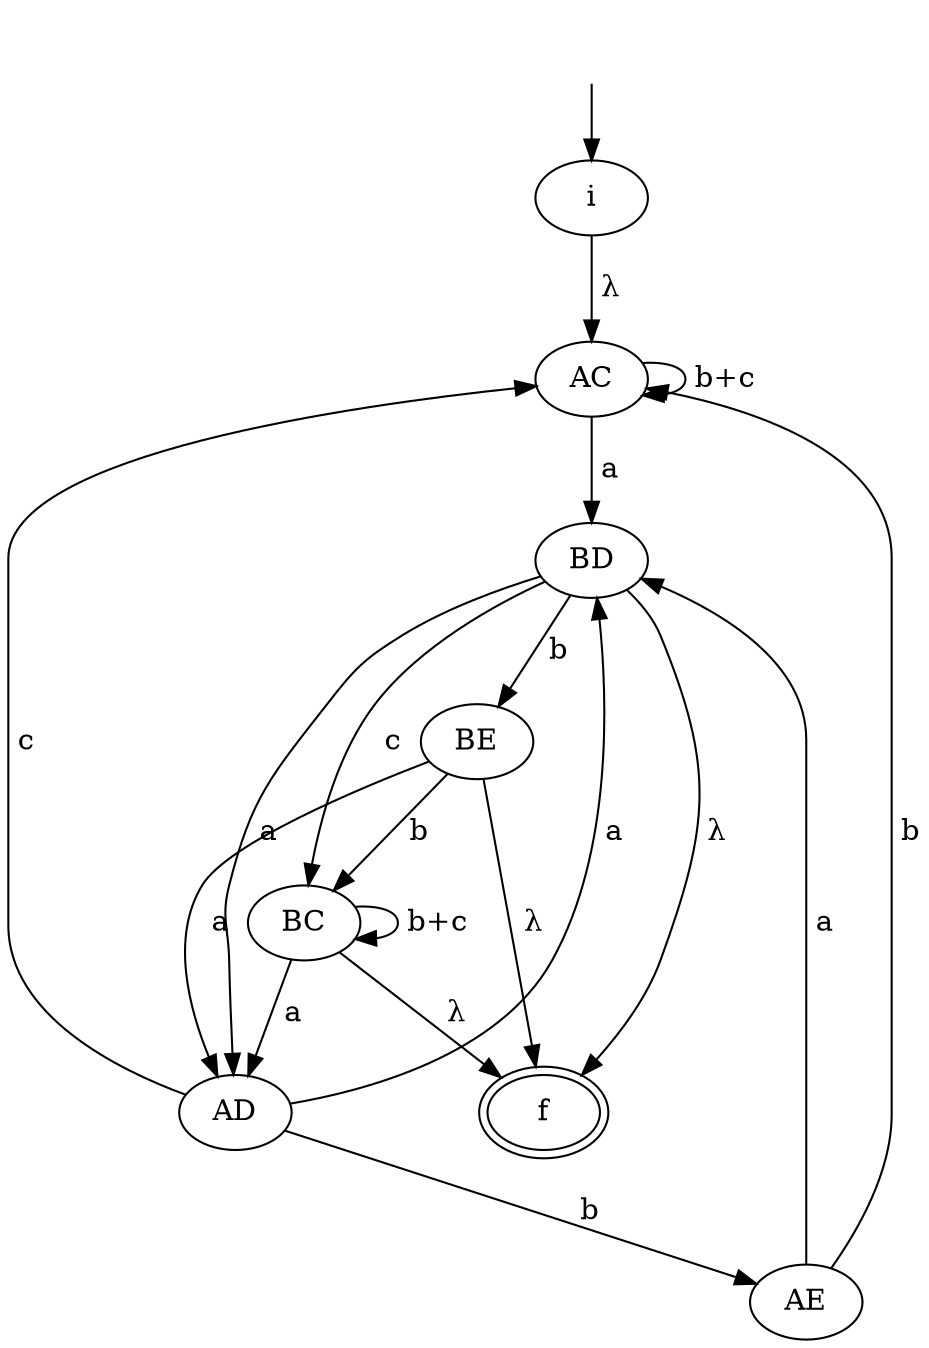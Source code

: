 digraph "AFER" {
    _nil0 [style="invis"]
    _nil0 -> i [label=""]
    i -> AC [label=" λ"]
    AC -> AC [label=" b+c"]
    AC -> BD [label=" a"]
    AD -> AC [label=" c"]
    AD -> AE [label=" b"]
    AD -> BD [label=" a"]
    AE -> AC [label=" b"]
    AE -> BD [label=" a"]
    BC -> AD [label=" a"]
    BC -> BC [label=" b+c"]
    BC -> f [label=" λ"]
    BD -> AD [label=" a"]
    BD -> BC [label=" c"]
    BD -> BE [label=" b"]
    BD -> f [label=" λ"]
    BE -> AD [label=" a"]
    BE -> BC [label=" b"]
    BE -> f [label=" λ"]
    f [peripheries=2]
}
